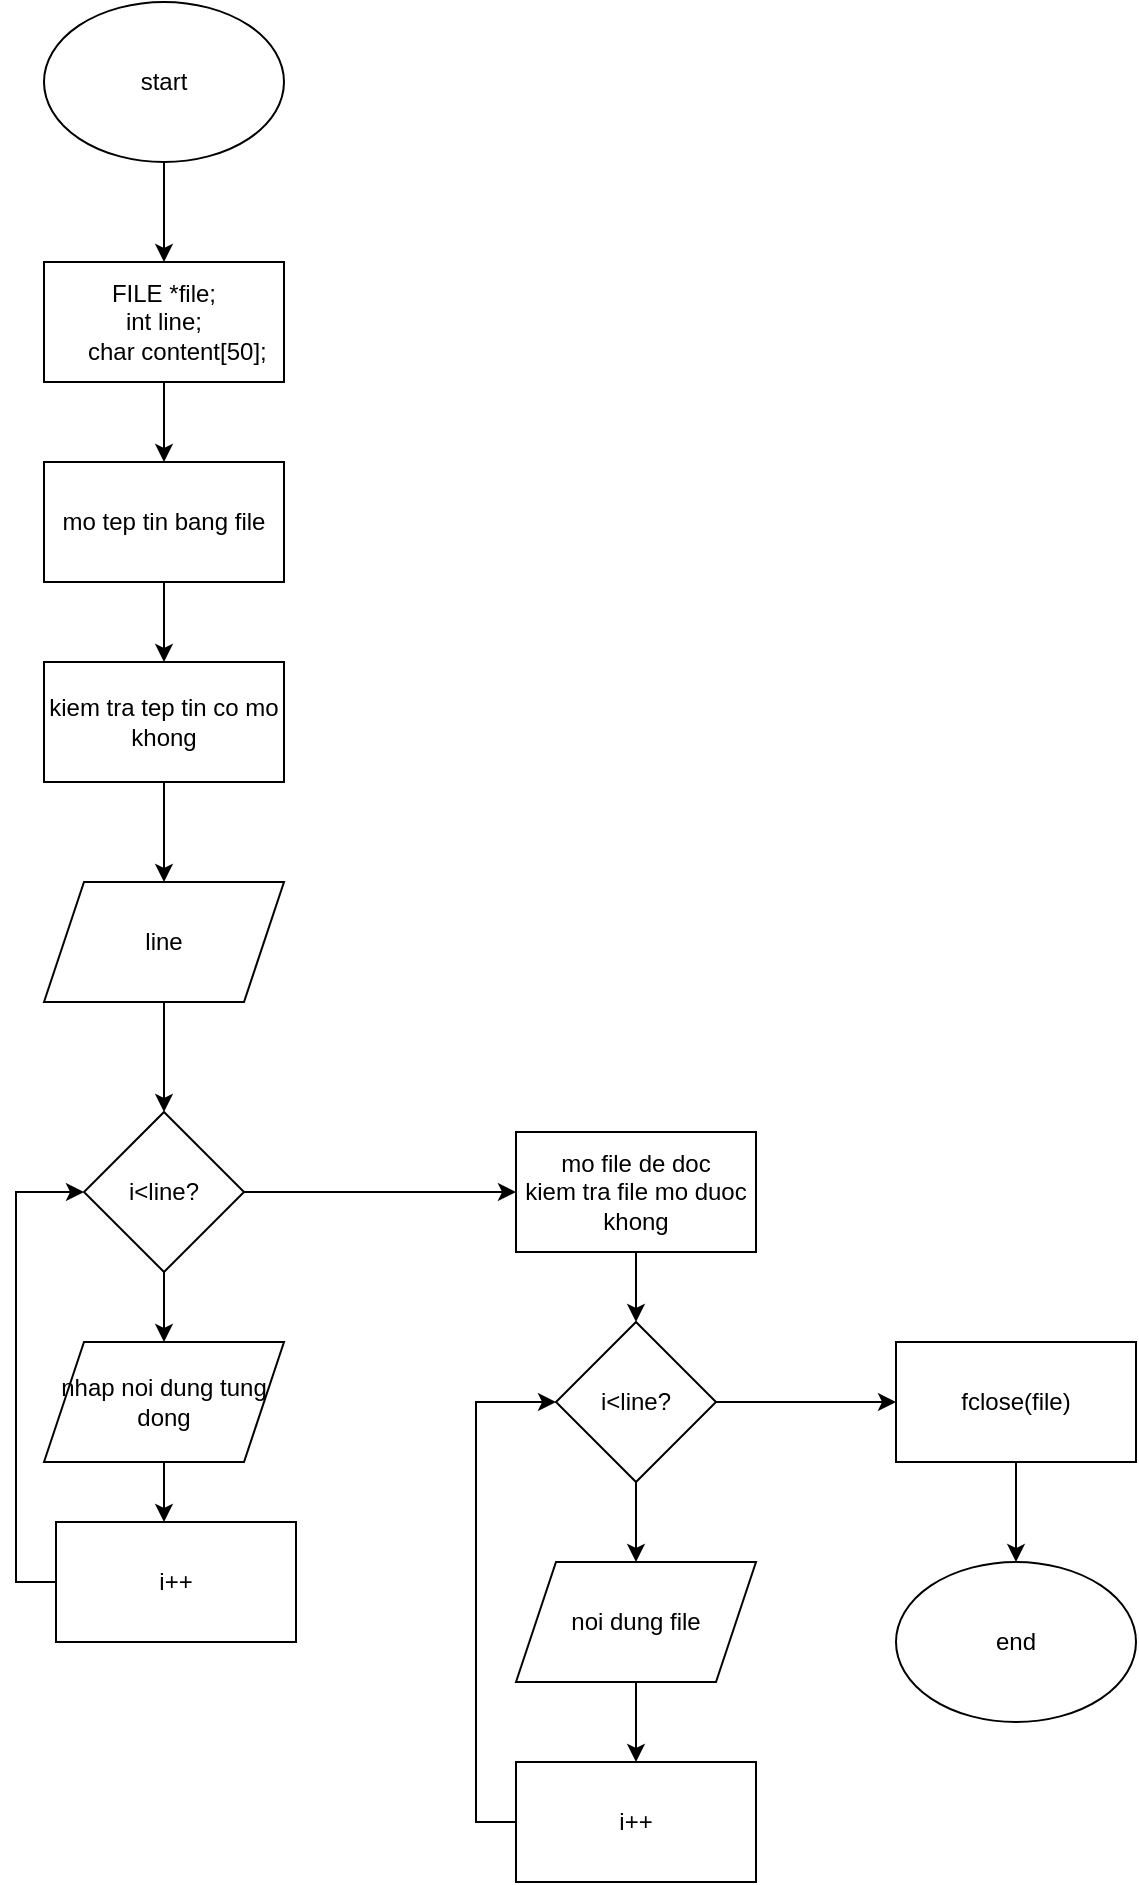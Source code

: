 <mxfile version="22.1.2" type="device">
  <diagram id="C5RBs43oDa-KdzZeNtuy" name="Page-1">
    <mxGraphModel dx="1036" dy="606" grid="1" gridSize="10" guides="1" tooltips="1" connect="1" arrows="1" fold="1" page="1" pageScale="1" pageWidth="827" pageHeight="1169" math="0" shadow="0">
      <root>
        <mxCell id="WIyWlLk6GJQsqaUBKTNV-0" />
        <mxCell id="WIyWlLk6GJQsqaUBKTNV-1" parent="WIyWlLk6GJQsqaUBKTNV-0" />
        <mxCell id="kJ4noEFg6IsrvhcMcCjG-3" style="edgeStyle=orthogonalEdgeStyle;rounded=0;orthogonalLoop=1;jettySize=auto;html=1;exitX=0.5;exitY=1;exitDx=0;exitDy=0;entryX=0.5;entryY=0;entryDx=0;entryDy=0;" edge="1" parent="WIyWlLk6GJQsqaUBKTNV-1" source="kJ4noEFg6IsrvhcMcCjG-1" target="kJ4noEFg6IsrvhcMcCjG-2">
          <mxGeometry relative="1" as="geometry" />
        </mxCell>
        <mxCell id="kJ4noEFg6IsrvhcMcCjG-1" value="start" style="ellipse;whiteSpace=wrap;html=1;" vertex="1" parent="WIyWlLk6GJQsqaUBKTNV-1">
          <mxGeometry x="354" y="30" width="120" height="80" as="geometry" />
        </mxCell>
        <mxCell id="kJ4noEFg6IsrvhcMcCjG-5" style="edgeStyle=orthogonalEdgeStyle;rounded=0;orthogonalLoop=1;jettySize=auto;html=1;exitX=0.5;exitY=1;exitDx=0;exitDy=0;entryX=0.5;entryY=0;entryDx=0;entryDy=0;" edge="1" parent="WIyWlLk6GJQsqaUBKTNV-1" source="kJ4noEFg6IsrvhcMcCjG-2" target="kJ4noEFg6IsrvhcMcCjG-4">
          <mxGeometry relative="1" as="geometry" />
        </mxCell>
        <mxCell id="kJ4noEFg6IsrvhcMcCjG-2" value="&lt;div&gt;FILE *file;&lt;/div&gt;&lt;div&gt;int line;&lt;span style=&quot;&quot;&gt;&lt;/span&gt;&lt;/div&gt;&lt;div&gt;&lt;span style=&quot;&quot;&gt;&lt;span style=&quot;&quot;&gt;&lt;span style=&quot;white-space: pre;&quot;&gt;&amp;nbsp;&amp;nbsp;&amp;nbsp;&amp;nbsp;&lt;/span&gt;&lt;/span&gt;char content[50];&lt;/span&gt;&lt;/div&gt;" style="rounded=0;whiteSpace=wrap;html=1;" vertex="1" parent="WIyWlLk6GJQsqaUBKTNV-1">
          <mxGeometry x="354" y="160" width="120" height="60" as="geometry" />
        </mxCell>
        <mxCell id="kJ4noEFg6IsrvhcMcCjG-7" style="edgeStyle=orthogonalEdgeStyle;rounded=0;orthogonalLoop=1;jettySize=auto;html=1;exitX=0.5;exitY=1;exitDx=0;exitDy=0;entryX=0.5;entryY=0;entryDx=0;entryDy=0;" edge="1" parent="WIyWlLk6GJQsqaUBKTNV-1" source="kJ4noEFg6IsrvhcMcCjG-4" target="kJ4noEFg6IsrvhcMcCjG-6">
          <mxGeometry relative="1" as="geometry" />
        </mxCell>
        <mxCell id="kJ4noEFg6IsrvhcMcCjG-4" value="mo tep tin bang file" style="rounded=0;whiteSpace=wrap;html=1;" vertex="1" parent="WIyWlLk6GJQsqaUBKTNV-1">
          <mxGeometry x="354" y="260" width="120" height="60" as="geometry" />
        </mxCell>
        <mxCell id="kJ4noEFg6IsrvhcMcCjG-9" style="edgeStyle=orthogonalEdgeStyle;rounded=0;orthogonalLoop=1;jettySize=auto;html=1;exitX=0.5;exitY=1;exitDx=0;exitDy=0;entryX=0.5;entryY=0;entryDx=0;entryDy=0;" edge="1" parent="WIyWlLk6GJQsqaUBKTNV-1" source="kJ4noEFg6IsrvhcMcCjG-6" target="kJ4noEFg6IsrvhcMcCjG-8">
          <mxGeometry relative="1" as="geometry" />
        </mxCell>
        <mxCell id="kJ4noEFg6IsrvhcMcCjG-6" value="kiem tra tep tin co mo khong" style="rounded=0;whiteSpace=wrap;html=1;" vertex="1" parent="WIyWlLk6GJQsqaUBKTNV-1">
          <mxGeometry x="354" y="360" width="120" height="60" as="geometry" />
        </mxCell>
        <mxCell id="kJ4noEFg6IsrvhcMcCjG-11" value="" style="edgeStyle=orthogonalEdgeStyle;rounded=0;orthogonalLoop=1;jettySize=auto;html=1;" edge="1" parent="WIyWlLk6GJQsqaUBKTNV-1" source="kJ4noEFg6IsrvhcMcCjG-8" target="kJ4noEFg6IsrvhcMcCjG-10">
          <mxGeometry relative="1" as="geometry" />
        </mxCell>
        <mxCell id="kJ4noEFg6IsrvhcMcCjG-8" value="line" style="shape=parallelogram;perimeter=parallelogramPerimeter;whiteSpace=wrap;html=1;fixedSize=1;" vertex="1" parent="WIyWlLk6GJQsqaUBKTNV-1">
          <mxGeometry x="354" y="470" width="120" height="60" as="geometry" />
        </mxCell>
        <mxCell id="kJ4noEFg6IsrvhcMcCjG-13" style="edgeStyle=orthogonalEdgeStyle;rounded=0;orthogonalLoop=1;jettySize=auto;html=1;exitX=0.5;exitY=1;exitDx=0;exitDy=0;entryX=0.5;entryY=0;entryDx=0;entryDy=0;" edge="1" parent="WIyWlLk6GJQsqaUBKTNV-1" source="kJ4noEFg6IsrvhcMcCjG-10" target="kJ4noEFg6IsrvhcMcCjG-12">
          <mxGeometry relative="1" as="geometry" />
        </mxCell>
        <mxCell id="kJ4noEFg6IsrvhcMcCjG-17" style="edgeStyle=orthogonalEdgeStyle;rounded=0;orthogonalLoop=1;jettySize=auto;html=1;exitX=1;exitY=0.5;exitDx=0;exitDy=0;" edge="1" parent="WIyWlLk6GJQsqaUBKTNV-1" source="kJ4noEFg6IsrvhcMcCjG-10" target="kJ4noEFg6IsrvhcMcCjG-14">
          <mxGeometry relative="1" as="geometry" />
        </mxCell>
        <mxCell id="kJ4noEFg6IsrvhcMcCjG-10" value="i&amp;lt;line?" style="rhombus;whiteSpace=wrap;html=1;" vertex="1" parent="WIyWlLk6GJQsqaUBKTNV-1">
          <mxGeometry x="374" y="585" width="80" height="80" as="geometry" />
        </mxCell>
        <mxCell id="kJ4noEFg6IsrvhcMcCjG-18" style="edgeStyle=orthogonalEdgeStyle;rounded=0;orthogonalLoop=1;jettySize=auto;html=1;exitX=0.5;exitY=1;exitDx=0;exitDy=0;" edge="1" parent="WIyWlLk6GJQsqaUBKTNV-1" source="kJ4noEFg6IsrvhcMcCjG-12">
          <mxGeometry relative="1" as="geometry">
            <mxPoint x="414" y="790" as="targetPoint" />
          </mxGeometry>
        </mxCell>
        <mxCell id="kJ4noEFg6IsrvhcMcCjG-12" value="nhap noi dung tung dong" style="shape=parallelogram;perimeter=parallelogramPerimeter;whiteSpace=wrap;html=1;fixedSize=1;" vertex="1" parent="WIyWlLk6GJQsqaUBKTNV-1">
          <mxGeometry x="354" y="700" width="120" height="60" as="geometry" />
        </mxCell>
        <mxCell id="kJ4noEFg6IsrvhcMcCjG-21" style="edgeStyle=orthogonalEdgeStyle;rounded=0;orthogonalLoop=1;jettySize=auto;html=1;exitX=0.5;exitY=1;exitDx=0;exitDy=0;" edge="1" parent="WIyWlLk6GJQsqaUBKTNV-1" source="kJ4noEFg6IsrvhcMcCjG-14">
          <mxGeometry relative="1" as="geometry">
            <mxPoint x="650" y="690" as="targetPoint" />
          </mxGeometry>
        </mxCell>
        <mxCell id="kJ4noEFg6IsrvhcMcCjG-14" value="mo file de doc&lt;br&gt;kiem tra file mo duoc khong" style="rounded=0;whiteSpace=wrap;html=1;" vertex="1" parent="WIyWlLk6GJQsqaUBKTNV-1">
          <mxGeometry x="590" y="595" width="120" height="60" as="geometry" />
        </mxCell>
        <mxCell id="kJ4noEFg6IsrvhcMcCjG-20" style="edgeStyle=orthogonalEdgeStyle;rounded=0;orthogonalLoop=1;jettySize=auto;html=1;exitX=0;exitY=0.5;exitDx=0;exitDy=0;entryX=0;entryY=0.5;entryDx=0;entryDy=0;" edge="1" parent="WIyWlLk6GJQsqaUBKTNV-1" source="kJ4noEFg6IsrvhcMcCjG-19" target="kJ4noEFg6IsrvhcMcCjG-10">
          <mxGeometry relative="1" as="geometry" />
        </mxCell>
        <mxCell id="kJ4noEFg6IsrvhcMcCjG-19" value="i++" style="rounded=0;whiteSpace=wrap;html=1;" vertex="1" parent="WIyWlLk6GJQsqaUBKTNV-1">
          <mxGeometry x="360" y="790" width="120" height="60" as="geometry" />
        </mxCell>
        <mxCell id="kJ4noEFg6IsrvhcMcCjG-23" style="edgeStyle=orthogonalEdgeStyle;rounded=0;orthogonalLoop=1;jettySize=auto;html=1;exitX=0.5;exitY=1;exitDx=0;exitDy=0;" edge="1" parent="WIyWlLk6GJQsqaUBKTNV-1" source="kJ4noEFg6IsrvhcMcCjG-22">
          <mxGeometry relative="1" as="geometry">
            <mxPoint x="650" y="810" as="targetPoint" />
          </mxGeometry>
        </mxCell>
        <mxCell id="kJ4noEFg6IsrvhcMcCjG-26" style="edgeStyle=orthogonalEdgeStyle;rounded=0;orthogonalLoop=1;jettySize=auto;html=1;exitX=1;exitY=0.5;exitDx=0;exitDy=0;" edge="1" parent="WIyWlLk6GJQsqaUBKTNV-1" source="kJ4noEFg6IsrvhcMcCjG-22">
          <mxGeometry relative="1" as="geometry">
            <mxPoint x="780" y="730" as="targetPoint" />
          </mxGeometry>
        </mxCell>
        <mxCell id="kJ4noEFg6IsrvhcMcCjG-22" value="i&amp;lt;line?" style="rhombus;whiteSpace=wrap;html=1;" vertex="1" parent="WIyWlLk6GJQsqaUBKTNV-1">
          <mxGeometry x="610" y="690" width="80" height="80" as="geometry" />
        </mxCell>
        <mxCell id="kJ4noEFg6IsrvhcMcCjG-28" style="edgeStyle=orthogonalEdgeStyle;rounded=0;orthogonalLoop=1;jettySize=auto;html=1;exitX=0.5;exitY=1;exitDx=0;exitDy=0;entryX=0.5;entryY=0;entryDx=0;entryDy=0;" edge="1" parent="WIyWlLk6GJQsqaUBKTNV-1" source="kJ4noEFg6IsrvhcMcCjG-24" target="kJ4noEFg6IsrvhcMcCjG-27">
          <mxGeometry relative="1" as="geometry" />
        </mxCell>
        <mxCell id="kJ4noEFg6IsrvhcMcCjG-24" value="noi dung file" style="shape=parallelogram;perimeter=parallelogramPerimeter;whiteSpace=wrap;html=1;fixedSize=1;" vertex="1" parent="WIyWlLk6GJQsqaUBKTNV-1">
          <mxGeometry x="590" y="810" width="120" height="60" as="geometry" />
        </mxCell>
        <mxCell id="kJ4noEFg6IsrvhcMcCjG-29" style="edgeStyle=orthogonalEdgeStyle;rounded=0;orthogonalLoop=1;jettySize=auto;html=1;exitX=0;exitY=0.5;exitDx=0;exitDy=0;entryX=0;entryY=0.5;entryDx=0;entryDy=0;" edge="1" parent="WIyWlLk6GJQsqaUBKTNV-1" source="kJ4noEFg6IsrvhcMcCjG-27" target="kJ4noEFg6IsrvhcMcCjG-22">
          <mxGeometry relative="1" as="geometry" />
        </mxCell>
        <mxCell id="kJ4noEFg6IsrvhcMcCjG-27" value="i++" style="rounded=0;whiteSpace=wrap;html=1;" vertex="1" parent="WIyWlLk6GJQsqaUBKTNV-1">
          <mxGeometry x="590" y="910" width="120" height="60" as="geometry" />
        </mxCell>
        <mxCell id="kJ4noEFg6IsrvhcMcCjG-33" style="edgeStyle=orthogonalEdgeStyle;rounded=0;orthogonalLoop=1;jettySize=auto;html=1;exitX=0.5;exitY=1;exitDx=0;exitDy=0;entryX=0.5;entryY=0;entryDx=0;entryDy=0;" edge="1" parent="WIyWlLk6GJQsqaUBKTNV-1" source="kJ4noEFg6IsrvhcMcCjG-31" target="kJ4noEFg6IsrvhcMcCjG-32">
          <mxGeometry relative="1" as="geometry" />
        </mxCell>
        <mxCell id="kJ4noEFg6IsrvhcMcCjG-31" value="fclose(file)" style="rounded=0;whiteSpace=wrap;html=1;" vertex="1" parent="WIyWlLk6GJQsqaUBKTNV-1">
          <mxGeometry x="780" y="700" width="120" height="60" as="geometry" />
        </mxCell>
        <mxCell id="kJ4noEFg6IsrvhcMcCjG-32" value="end" style="ellipse;whiteSpace=wrap;html=1;" vertex="1" parent="WIyWlLk6GJQsqaUBKTNV-1">
          <mxGeometry x="780" y="810" width="120" height="80" as="geometry" />
        </mxCell>
      </root>
    </mxGraphModel>
  </diagram>
</mxfile>
